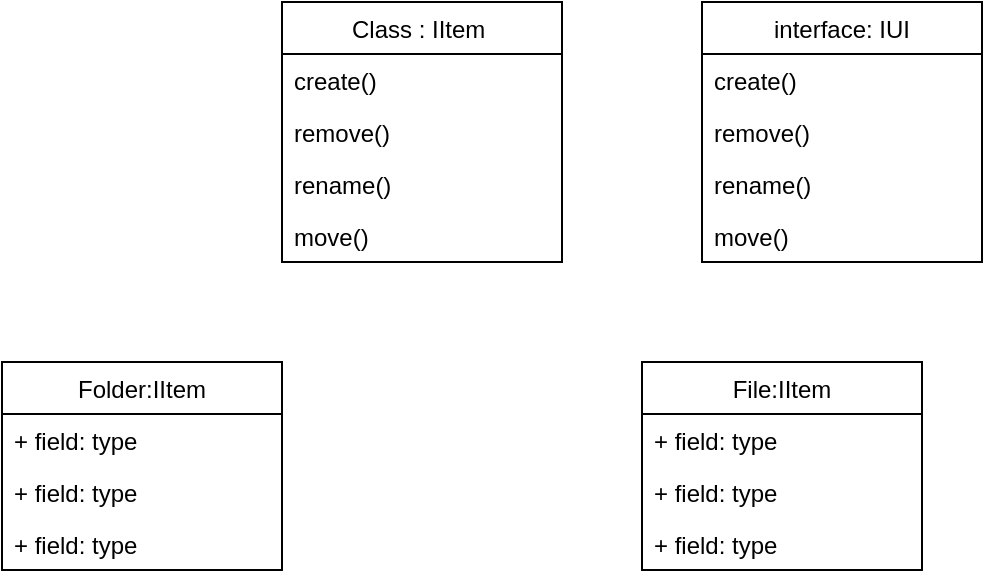 <mxfile version="20.2.0" type="github">
  <diagram id="C5RBs43oDa-KdzZeNtuy" name="Page-1">
    <mxGraphModel dx="1124" dy="524" grid="1" gridSize="10" guides="1" tooltips="1" connect="1" arrows="1" fold="1" page="1" pageScale="1" pageWidth="827" pageHeight="1169" math="0" shadow="0">
      <root>
        <mxCell id="WIyWlLk6GJQsqaUBKTNV-0" />
        <mxCell id="WIyWlLk6GJQsqaUBKTNV-1" parent="WIyWlLk6GJQsqaUBKTNV-0" />
        <mxCell id="KxOBXT3iB3xbwwuxZIGU-0" value="Class : IItem " style="swimlane;fontStyle=0;childLayout=stackLayout;horizontal=1;startSize=26;fillColor=none;horizontalStack=0;resizeParent=1;resizeParentMax=0;resizeLast=0;collapsible=1;marginBottom=0;" vertex="1" parent="WIyWlLk6GJQsqaUBKTNV-1">
          <mxGeometry x="290" y="190" width="140" height="130" as="geometry" />
        </mxCell>
        <mxCell id="KxOBXT3iB3xbwwuxZIGU-1" value="create()" style="text;strokeColor=none;fillColor=none;align=left;verticalAlign=top;spacingLeft=4;spacingRight=4;overflow=hidden;rotatable=0;points=[[0,0.5],[1,0.5]];portConstraint=eastwest;" vertex="1" parent="KxOBXT3iB3xbwwuxZIGU-0">
          <mxGeometry y="26" width="140" height="26" as="geometry" />
        </mxCell>
        <mxCell id="KxOBXT3iB3xbwwuxZIGU-2" value="remove()" style="text;strokeColor=none;fillColor=none;align=left;verticalAlign=top;spacingLeft=4;spacingRight=4;overflow=hidden;rotatable=0;points=[[0,0.5],[1,0.5]];portConstraint=eastwest;" vertex="1" parent="KxOBXT3iB3xbwwuxZIGU-0">
          <mxGeometry y="52" width="140" height="26" as="geometry" />
        </mxCell>
        <mxCell id="KxOBXT3iB3xbwwuxZIGU-3" value="rename()" style="text;strokeColor=none;fillColor=none;align=left;verticalAlign=top;spacingLeft=4;spacingRight=4;overflow=hidden;rotatable=0;points=[[0,0.5],[1,0.5]];portConstraint=eastwest;" vertex="1" parent="KxOBXT3iB3xbwwuxZIGU-0">
          <mxGeometry y="78" width="140" height="26" as="geometry" />
        </mxCell>
        <mxCell id="KxOBXT3iB3xbwwuxZIGU-12" value="move()" style="text;strokeColor=none;fillColor=none;align=left;verticalAlign=top;spacingLeft=4;spacingRight=4;overflow=hidden;rotatable=0;points=[[0,0.5],[1,0.5]];portConstraint=eastwest;" vertex="1" parent="KxOBXT3iB3xbwwuxZIGU-0">
          <mxGeometry y="104" width="140" height="26" as="geometry" />
        </mxCell>
        <mxCell id="KxOBXT3iB3xbwwuxZIGU-4" value="Folder:IItem" style="swimlane;fontStyle=0;childLayout=stackLayout;horizontal=1;startSize=26;fillColor=none;horizontalStack=0;resizeParent=1;resizeParentMax=0;resizeLast=0;collapsible=1;marginBottom=0;" vertex="1" parent="WIyWlLk6GJQsqaUBKTNV-1">
          <mxGeometry x="150" y="370" width="140" height="104" as="geometry" />
        </mxCell>
        <mxCell id="KxOBXT3iB3xbwwuxZIGU-5" value="+ field: type" style="text;strokeColor=none;fillColor=none;align=left;verticalAlign=top;spacingLeft=4;spacingRight=4;overflow=hidden;rotatable=0;points=[[0,0.5],[1,0.5]];portConstraint=eastwest;" vertex="1" parent="KxOBXT3iB3xbwwuxZIGU-4">
          <mxGeometry y="26" width="140" height="26" as="geometry" />
        </mxCell>
        <mxCell id="KxOBXT3iB3xbwwuxZIGU-6" value="+ field: type" style="text;strokeColor=none;fillColor=none;align=left;verticalAlign=top;spacingLeft=4;spacingRight=4;overflow=hidden;rotatable=0;points=[[0,0.5],[1,0.5]];portConstraint=eastwest;" vertex="1" parent="KxOBXT3iB3xbwwuxZIGU-4">
          <mxGeometry y="52" width="140" height="26" as="geometry" />
        </mxCell>
        <mxCell id="KxOBXT3iB3xbwwuxZIGU-7" value="+ field: type" style="text;strokeColor=none;fillColor=none;align=left;verticalAlign=top;spacingLeft=4;spacingRight=4;overflow=hidden;rotatable=0;points=[[0,0.5],[1,0.5]];portConstraint=eastwest;" vertex="1" parent="KxOBXT3iB3xbwwuxZIGU-4">
          <mxGeometry y="78" width="140" height="26" as="geometry" />
        </mxCell>
        <mxCell id="KxOBXT3iB3xbwwuxZIGU-8" value="File:IItem" style="swimlane;fontStyle=0;childLayout=stackLayout;horizontal=1;startSize=26;fillColor=none;horizontalStack=0;resizeParent=1;resizeParentMax=0;resizeLast=0;collapsible=1;marginBottom=0;" vertex="1" parent="WIyWlLk6GJQsqaUBKTNV-1">
          <mxGeometry x="470" y="370" width="140" height="104" as="geometry" />
        </mxCell>
        <mxCell id="KxOBXT3iB3xbwwuxZIGU-9" value="+ field: type" style="text;strokeColor=none;fillColor=none;align=left;verticalAlign=top;spacingLeft=4;spacingRight=4;overflow=hidden;rotatable=0;points=[[0,0.5],[1,0.5]];portConstraint=eastwest;" vertex="1" parent="KxOBXT3iB3xbwwuxZIGU-8">
          <mxGeometry y="26" width="140" height="26" as="geometry" />
        </mxCell>
        <mxCell id="KxOBXT3iB3xbwwuxZIGU-10" value="+ field: type" style="text;strokeColor=none;fillColor=none;align=left;verticalAlign=top;spacingLeft=4;spacingRight=4;overflow=hidden;rotatable=0;points=[[0,0.5],[1,0.5]];portConstraint=eastwest;" vertex="1" parent="KxOBXT3iB3xbwwuxZIGU-8">
          <mxGeometry y="52" width="140" height="26" as="geometry" />
        </mxCell>
        <mxCell id="KxOBXT3iB3xbwwuxZIGU-11" value="+ field: type" style="text;strokeColor=none;fillColor=none;align=left;verticalAlign=top;spacingLeft=4;spacingRight=4;overflow=hidden;rotatable=0;points=[[0,0.5],[1,0.5]];portConstraint=eastwest;" vertex="1" parent="KxOBXT3iB3xbwwuxZIGU-8">
          <mxGeometry y="78" width="140" height="26" as="geometry" />
        </mxCell>
        <mxCell id="KxOBXT3iB3xbwwuxZIGU-13" value="interface: IUI" style="swimlane;fontStyle=0;childLayout=stackLayout;horizontal=1;startSize=26;fillColor=none;horizontalStack=0;resizeParent=1;resizeParentMax=0;resizeLast=0;collapsible=1;marginBottom=0;" vertex="1" parent="WIyWlLk6GJQsqaUBKTNV-1">
          <mxGeometry x="500" y="190" width="140" height="130" as="geometry" />
        </mxCell>
        <mxCell id="KxOBXT3iB3xbwwuxZIGU-14" value="create()" style="text;strokeColor=none;fillColor=none;align=left;verticalAlign=top;spacingLeft=4;spacingRight=4;overflow=hidden;rotatable=0;points=[[0,0.5],[1,0.5]];portConstraint=eastwest;" vertex="1" parent="KxOBXT3iB3xbwwuxZIGU-13">
          <mxGeometry y="26" width="140" height="26" as="geometry" />
        </mxCell>
        <mxCell id="KxOBXT3iB3xbwwuxZIGU-15" value="remove()" style="text;strokeColor=none;fillColor=none;align=left;verticalAlign=top;spacingLeft=4;spacingRight=4;overflow=hidden;rotatable=0;points=[[0,0.5],[1,0.5]];portConstraint=eastwest;" vertex="1" parent="KxOBXT3iB3xbwwuxZIGU-13">
          <mxGeometry y="52" width="140" height="26" as="geometry" />
        </mxCell>
        <mxCell id="KxOBXT3iB3xbwwuxZIGU-16" value="rename()" style="text;strokeColor=none;fillColor=none;align=left;verticalAlign=top;spacingLeft=4;spacingRight=4;overflow=hidden;rotatable=0;points=[[0,0.5],[1,0.5]];portConstraint=eastwest;" vertex="1" parent="KxOBXT3iB3xbwwuxZIGU-13">
          <mxGeometry y="78" width="140" height="26" as="geometry" />
        </mxCell>
        <mxCell id="KxOBXT3iB3xbwwuxZIGU-17" value="move()" style="text;strokeColor=none;fillColor=none;align=left;verticalAlign=top;spacingLeft=4;spacingRight=4;overflow=hidden;rotatable=0;points=[[0,0.5],[1,0.5]];portConstraint=eastwest;" vertex="1" parent="KxOBXT3iB3xbwwuxZIGU-13">
          <mxGeometry y="104" width="140" height="26" as="geometry" />
        </mxCell>
      </root>
    </mxGraphModel>
  </diagram>
</mxfile>
